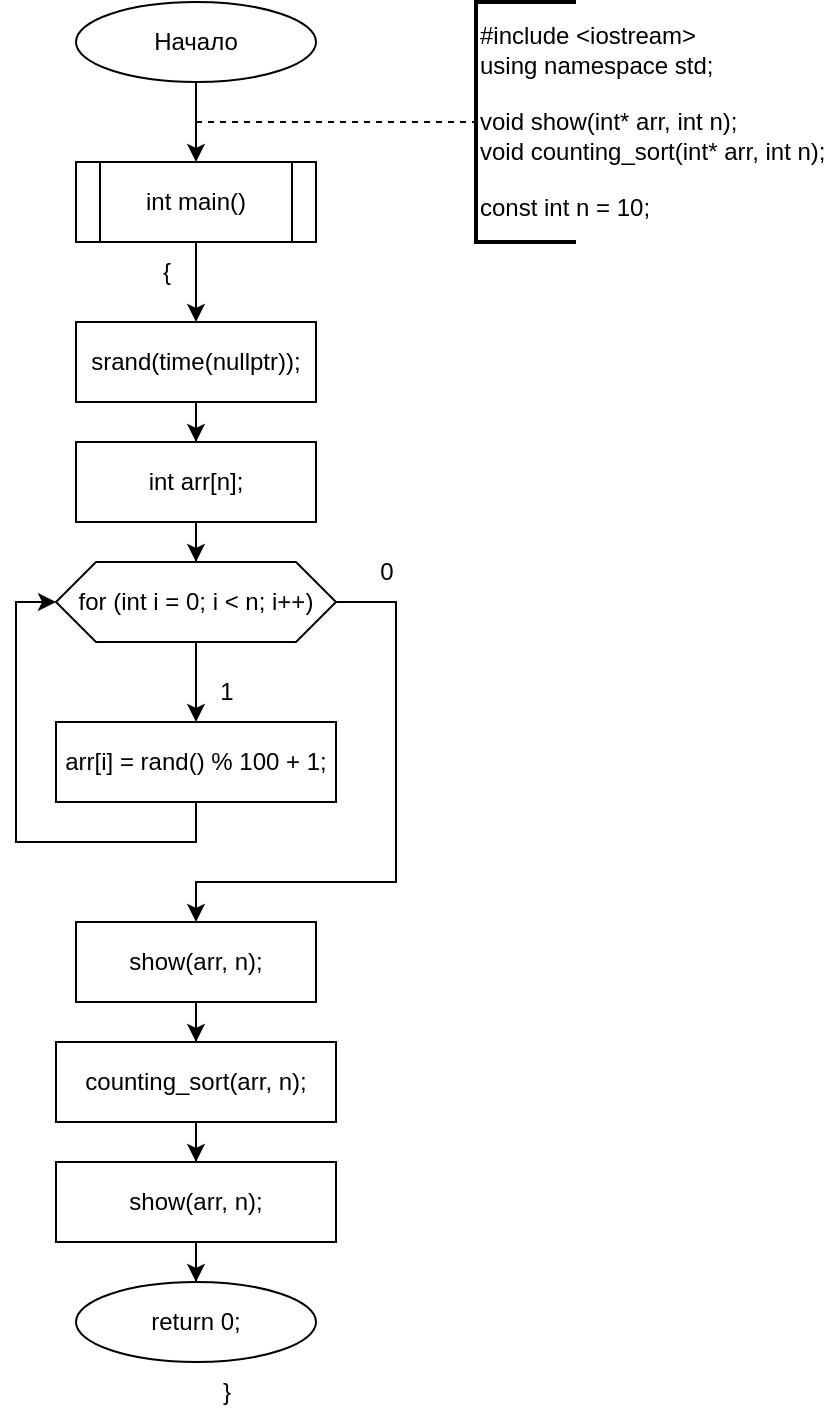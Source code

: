 <mxfile version="25.0.2" pages="3">
  <diagram name="main" id="lEb84-mcHSTRt_86RcWr">
    <mxGraphModel dx="1290" dy="717" grid="1" gridSize="10" guides="1" tooltips="1" connect="1" arrows="1" fold="1" page="1" pageScale="1" pageWidth="827" pageHeight="1169" math="0" shadow="0">
      <root>
        <mxCell id="0" />
        <mxCell id="1" parent="0" />
        <mxCell id="lJm7XvVwSgGHF58H5YIb-1" value="" style="edgeStyle=orthogonalEdgeStyle;rounded=0;orthogonalLoop=1;jettySize=auto;html=1;" edge="1" parent="1" source="lJm7XvVwSgGHF58H5YIb-2" target="lJm7XvVwSgGHF58H5YIb-4">
          <mxGeometry relative="1" as="geometry" />
        </mxCell>
        <mxCell id="lJm7XvVwSgGHF58H5YIb-2" value="Начало" style="ellipse;whiteSpace=wrap;html=1;" vertex="1" parent="1">
          <mxGeometry x="340" y="40" width="120" height="40" as="geometry" />
        </mxCell>
        <mxCell id="lJm7XvVwSgGHF58H5YIb-3" value="" style="edgeStyle=orthogonalEdgeStyle;rounded=0;orthogonalLoop=1;jettySize=auto;html=1;" edge="1" parent="1" source="lJm7XvVwSgGHF58H5YIb-4" target="lJm7XvVwSgGHF58H5YIb-8">
          <mxGeometry relative="1" as="geometry" />
        </mxCell>
        <mxCell id="lJm7XvVwSgGHF58H5YIb-4" value="int main()" style="shape=process;whiteSpace=wrap;html=1;backgroundOutline=1;" vertex="1" parent="1">
          <mxGeometry x="340" y="120" width="120" height="40" as="geometry" />
        </mxCell>
        <mxCell id="lJm7XvVwSgGHF58H5YIb-5" value="" style="endArrow=none;dashed=1;html=1;rounded=0;" edge="1" parent="1" target="lJm7XvVwSgGHF58H5YIb-6">
          <mxGeometry width="50" height="50" relative="1" as="geometry">
            <mxPoint x="400" y="100" as="sourcePoint" />
            <mxPoint x="560" y="100" as="targetPoint" />
          </mxGeometry>
        </mxCell>
        <mxCell id="lJm7XvVwSgGHF58H5YIb-6" value="&lt;div&gt;#include &amp;lt;iostream&amp;gt;&lt;/div&gt;&lt;div&gt;using namespace std;&lt;/div&gt;&lt;div&gt;&lt;br&gt;&lt;/div&gt;&lt;div&gt;void show(int* arr, int n);&lt;/div&gt;&lt;div&gt;void counting_sort(int* arr, int n);&lt;/div&gt;&lt;div&gt;&lt;br&gt;&lt;/div&gt;&lt;div&gt;const int n = 10;&lt;/div&gt;" style="strokeWidth=2;html=1;shape=mxgraph.flowchart.annotation_1;align=left;pointerEvents=1;" vertex="1" parent="1">
          <mxGeometry x="540" y="40" width="50" height="120" as="geometry" />
        </mxCell>
        <mxCell id="lJm7XvVwSgGHF58H5YIb-7" value="" style="edgeStyle=orthogonalEdgeStyle;rounded=0;orthogonalLoop=1;jettySize=auto;html=1;" edge="1" parent="1" source="lJm7XvVwSgGHF58H5YIb-8" target="lJm7XvVwSgGHF58H5YIb-11">
          <mxGeometry relative="1" as="geometry" />
        </mxCell>
        <mxCell id="lJm7XvVwSgGHF58H5YIb-8" value="srand(time(nullptr));" style="whiteSpace=wrap;html=1;" vertex="1" parent="1">
          <mxGeometry x="340" y="200" width="120" height="40" as="geometry" />
        </mxCell>
        <mxCell id="lJm7XvVwSgGHF58H5YIb-9" value="{" style="text;html=1;align=center;verticalAlign=middle;resizable=0;points=[];autosize=1;strokeColor=none;fillColor=none;" vertex="1" parent="1">
          <mxGeometry x="370" y="160" width="30" height="30" as="geometry" />
        </mxCell>
        <mxCell id="lJm7XvVwSgGHF58H5YIb-10" value="" style="edgeStyle=orthogonalEdgeStyle;rounded=0;orthogonalLoop=1;jettySize=auto;html=1;" edge="1" parent="1" source="lJm7XvVwSgGHF58H5YIb-11" target="lJm7XvVwSgGHF58H5YIb-14">
          <mxGeometry relative="1" as="geometry" />
        </mxCell>
        <mxCell id="lJm7XvVwSgGHF58H5YIb-11" value="int arr[n];" style="whiteSpace=wrap;html=1;" vertex="1" parent="1">
          <mxGeometry x="340" y="260" width="120" height="40" as="geometry" />
        </mxCell>
        <mxCell id="lJm7XvVwSgGHF58H5YIb-12" value="" style="edgeStyle=orthogonalEdgeStyle;rounded=0;orthogonalLoop=1;jettySize=auto;html=1;" edge="1" parent="1" source="lJm7XvVwSgGHF58H5YIb-14" target="lJm7XvVwSgGHF58H5YIb-16">
          <mxGeometry relative="1" as="geometry" />
        </mxCell>
        <mxCell id="lJm7XvVwSgGHF58H5YIb-13" style="edgeStyle=orthogonalEdgeStyle;rounded=0;orthogonalLoop=1;jettySize=auto;html=1;entryX=0.5;entryY=0;entryDx=0;entryDy=0;" edge="1" parent="1" source="lJm7XvVwSgGHF58H5YIb-14" target="lJm7XvVwSgGHF58H5YIb-20">
          <mxGeometry relative="1" as="geometry">
            <mxPoint x="400" y="500" as="targetPoint" />
            <Array as="points">
              <mxPoint x="500" y="340" />
              <mxPoint x="500" y="480" />
              <mxPoint x="400" y="480" />
            </Array>
          </mxGeometry>
        </mxCell>
        <mxCell id="lJm7XvVwSgGHF58H5YIb-14" value="for (int i = 0; i &amp;lt; n; i++)" style="shape=hexagon;perimeter=hexagonPerimeter2;whiteSpace=wrap;html=1;fixedSize=1;" vertex="1" parent="1">
          <mxGeometry x="330" y="320" width="140" height="40" as="geometry" />
        </mxCell>
        <mxCell id="lJm7XvVwSgGHF58H5YIb-15" style="edgeStyle=orthogonalEdgeStyle;rounded=0;orthogonalLoop=1;jettySize=auto;html=1;entryX=0;entryY=0.5;entryDx=0;entryDy=0;" edge="1" parent="1" source="lJm7XvVwSgGHF58H5YIb-16" target="lJm7XvVwSgGHF58H5YIb-14">
          <mxGeometry relative="1" as="geometry">
            <Array as="points">
              <mxPoint x="400" y="460" />
              <mxPoint x="310" y="460" />
              <mxPoint x="310" y="340" />
            </Array>
          </mxGeometry>
        </mxCell>
        <mxCell id="lJm7XvVwSgGHF58H5YIb-16" value="arr[i] = rand() % 100 + 1;" style="whiteSpace=wrap;html=1;" vertex="1" parent="1">
          <mxGeometry x="330" y="400" width="140" height="40" as="geometry" />
        </mxCell>
        <mxCell id="lJm7XvVwSgGHF58H5YIb-17" value="1" style="text;html=1;align=center;verticalAlign=middle;resizable=0;points=[];autosize=1;strokeColor=none;fillColor=none;" vertex="1" parent="1">
          <mxGeometry x="400" y="370" width="30" height="30" as="geometry" />
        </mxCell>
        <mxCell id="lJm7XvVwSgGHF58H5YIb-18" value="0" style="text;html=1;align=center;verticalAlign=middle;resizable=0;points=[];autosize=1;strokeColor=none;fillColor=none;" vertex="1" parent="1">
          <mxGeometry x="480" y="310" width="30" height="30" as="geometry" />
        </mxCell>
        <mxCell id="lJm7XvVwSgGHF58H5YIb-19" value="" style="edgeStyle=orthogonalEdgeStyle;rounded=0;orthogonalLoop=1;jettySize=auto;html=1;" edge="1" parent="1" source="lJm7XvVwSgGHF58H5YIb-20" target="lJm7XvVwSgGHF58H5YIb-22">
          <mxGeometry relative="1" as="geometry" />
        </mxCell>
        <mxCell id="lJm7XvVwSgGHF58H5YIb-20" value="show(arr, n);" style="rounded=0;whiteSpace=wrap;html=1;" vertex="1" parent="1">
          <mxGeometry x="340" y="500" width="120" height="40" as="geometry" />
        </mxCell>
        <mxCell id="lJm7XvVwSgGHF58H5YIb-21" value="" style="edgeStyle=orthogonalEdgeStyle;rounded=0;orthogonalLoop=1;jettySize=auto;html=1;" edge="1" parent="1" source="lJm7XvVwSgGHF58H5YIb-22" target="lJm7XvVwSgGHF58H5YIb-24">
          <mxGeometry relative="1" as="geometry" />
        </mxCell>
        <mxCell id="lJm7XvVwSgGHF58H5YIb-22" value="counting_sort(arr, n);" style="rounded=0;whiteSpace=wrap;html=1;" vertex="1" parent="1">
          <mxGeometry x="330" y="560" width="140" height="40" as="geometry" />
        </mxCell>
        <mxCell id="lJm7XvVwSgGHF58H5YIb-23" style="edgeStyle=orthogonalEdgeStyle;rounded=0;orthogonalLoop=1;jettySize=auto;html=1;entryX=0.5;entryY=0;entryDx=0;entryDy=0;" edge="1" parent="1" source="lJm7XvVwSgGHF58H5YIb-24" target="lJm7XvVwSgGHF58H5YIb-25">
          <mxGeometry relative="1" as="geometry">
            <mxPoint x="400" y="680" as="targetPoint" />
          </mxGeometry>
        </mxCell>
        <mxCell id="lJm7XvVwSgGHF58H5YIb-24" value="show(arr, n);" style="rounded=0;whiteSpace=wrap;html=1;" vertex="1" parent="1">
          <mxGeometry x="330" y="620" width="140" height="40" as="geometry" />
        </mxCell>
        <mxCell id="lJm7XvVwSgGHF58H5YIb-25" value="return 0;" style="ellipse;whiteSpace=wrap;html=1;" vertex="1" parent="1">
          <mxGeometry x="340" y="680" width="120" height="40" as="geometry" />
        </mxCell>
        <mxCell id="lJm7XvVwSgGHF58H5YIb-26" value="}" style="text;html=1;align=center;verticalAlign=middle;resizable=0;points=[];autosize=1;strokeColor=none;fillColor=none;" vertex="1" parent="1">
          <mxGeometry x="400" y="720" width="30" height="30" as="geometry" />
        </mxCell>
      </root>
    </mxGraphModel>
  </diagram>
  <diagram id="mFXw-NlHhFjGro3oR_1M" name="show">
    <mxGraphModel dx="1290" dy="717" grid="1" gridSize="10" guides="1" tooltips="1" connect="1" arrows="1" fold="1" page="1" pageScale="1" pageWidth="827" pageHeight="1169" math="0" shadow="0">
      <root>
        <mxCell id="0" />
        <mxCell id="1" parent="0" />
        <mxCell id="TVRmkHXXVFWGiupr5w0_-1" value="" style="edgeStyle=orthogonalEdgeStyle;rounded=0;orthogonalLoop=1;jettySize=auto;html=1;" edge="1" parent="1" source="TVRmkHXXVFWGiupr5w0_-2" target="TVRmkHXXVFWGiupr5w0_-4">
          <mxGeometry relative="1" as="geometry" />
        </mxCell>
        <mxCell id="TVRmkHXXVFWGiupr5w0_-2" value="void show(int* arr, int n)" style="shape=process;whiteSpace=wrap;html=1;backgroundOutline=1;size=0.048;" vertex="1" parent="1">
          <mxGeometry x="320" y="40" width="160" height="40" as="geometry" />
        </mxCell>
        <mxCell id="TVRmkHXXVFWGiupr5w0_-3" value="" style="edgeStyle=orthogonalEdgeStyle;rounded=0;orthogonalLoop=1;jettySize=auto;html=1;" edge="1" parent="1" source="TVRmkHXXVFWGiupr5w0_-4" target="TVRmkHXXVFWGiupr5w0_-8">
          <mxGeometry relative="1" as="geometry" />
        </mxCell>
        <mxCell id="TVRmkHXXVFWGiupr5w0_-4" value="cout &amp;lt;&amp;lt; &#39;{&#39;;" style="shape=parallelogram;perimeter=parallelogramPerimeter;whiteSpace=wrap;html=1;fixedSize=1;" vertex="1" parent="1">
          <mxGeometry x="340" y="120" width="120" height="40" as="geometry" />
        </mxCell>
        <mxCell id="TVRmkHXXVFWGiupr5w0_-5" value="{" style="text;html=1;align=center;verticalAlign=middle;resizable=0;points=[];autosize=1;strokeColor=none;fillColor=none;" vertex="1" parent="1">
          <mxGeometry x="370" y="80" width="30" height="30" as="geometry" />
        </mxCell>
        <mxCell id="TVRmkHXXVFWGiupr5w0_-6" value="" style="edgeStyle=orthogonalEdgeStyle;rounded=0;orthogonalLoop=1;jettySize=auto;html=1;" edge="1" parent="1" source="TVRmkHXXVFWGiupr5w0_-8" target="TVRmkHXXVFWGiupr5w0_-10">
          <mxGeometry relative="1" as="geometry" />
        </mxCell>
        <mxCell id="TVRmkHXXVFWGiupr5w0_-7" value="" style="edgeStyle=orthogonalEdgeStyle;rounded=0;orthogonalLoop=1;jettySize=auto;html=1;" edge="1" parent="1" source="TVRmkHXXVFWGiupr5w0_-8" target="TVRmkHXXVFWGiupr5w0_-13">
          <mxGeometry relative="1" as="geometry" />
        </mxCell>
        <mxCell id="TVRmkHXXVFWGiupr5w0_-8" value="for (int i = 0; i &amp;lt; n; i++)" style="shape=hexagon;perimeter=hexagonPerimeter2;whiteSpace=wrap;html=1;fixedSize=1;" vertex="1" parent="1">
          <mxGeometry x="325" y="180" width="150" height="40" as="geometry" />
        </mxCell>
        <mxCell id="TVRmkHXXVFWGiupr5w0_-9" style="edgeStyle=orthogonalEdgeStyle;rounded=0;orthogonalLoop=1;jettySize=auto;html=1;entryX=0;entryY=0.5;entryDx=0;entryDy=0;" edge="1" parent="1" source="TVRmkHXXVFWGiupr5w0_-10" target="TVRmkHXXVFWGiupr5w0_-8">
          <mxGeometry relative="1" as="geometry">
            <Array as="points">
              <mxPoint x="400" y="320" />
              <mxPoint x="255" y="320" />
              <mxPoint x="255" y="200" />
            </Array>
          </mxGeometry>
        </mxCell>
        <mxCell id="TVRmkHXXVFWGiupr5w0_-10" value="cout &amp;lt;&amp;lt; arr[i] &amp;lt;&amp;lt; ((i == n - 1) ? &quot;}\n&quot; : &quot;, &quot;);" style="shape=parallelogram;perimeter=parallelogramPerimeter;whiteSpace=wrap;html=1;fixedSize=1;" vertex="1" parent="1">
          <mxGeometry x="275" y="260" width="250" height="40" as="geometry" />
        </mxCell>
        <mxCell id="TVRmkHXXVFWGiupr5w0_-11" value="1" style="text;html=1;align=center;verticalAlign=middle;resizable=0;points=[];autosize=1;strokeColor=none;fillColor=none;" vertex="1" parent="1">
          <mxGeometry x="399" y="230" width="30" height="30" as="geometry" />
        </mxCell>
        <mxCell id="TVRmkHXXVFWGiupr5w0_-12" style="edgeStyle=orthogonalEdgeStyle;rounded=0;orthogonalLoop=1;jettySize=auto;html=1;entryX=0.5;entryY=0;entryDx=0;entryDy=0;" edge="1" parent="1" source="TVRmkHXXVFWGiupr5w0_-13" target="TVRmkHXXVFWGiupr5w0_-15">
          <mxGeometry relative="1" as="geometry" />
        </mxCell>
        <mxCell id="TVRmkHXXVFWGiupr5w0_-13" value="cout &amp;lt;&amp;lt; endl;" style="shape=parallelogram;perimeter=parallelogramPerimeter;whiteSpace=wrap;html=1;fixedSize=1;" vertex="1" parent="1">
          <mxGeometry x="580" y="260" width="120" height="40" as="geometry" />
        </mxCell>
        <mxCell id="TVRmkHXXVFWGiupr5w0_-14" value="0" style="text;html=1;align=center;verticalAlign=middle;resizable=0;points=[];autosize=1;strokeColor=none;fillColor=none;" vertex="1" parent="1">
          <mxGeometry x="610" y="168" width="30" height="30" as="geometry" />
        </mxCell>
        <mxCell id="TVRmkHXXVFWGiupr5w0_-15" value="return;" style="ellipse;whiteSpace=wrap;html=1;" vertex="1" parent="1">
          <mxGeometry x="580" y="320" width="120" height="40" as="geometry" />
        </mxCell>
        <mxCell id="TVRmkHXXVFWGiupr5w0_-16" value="}" style="text;html=1;align=center;verticalAlign=middle;resizable=0;points=[];autosize=1;strokeColor=none;fillColor=none;" vertex="1" parent="1">
          <mxGeometry x="640" y="360" width="30" height="30" as="geometry" />
        </mxCell>
      </root>
    </mxGraphModel>
  </diagram>
  <diagram id="yvX3wJPq7hDV_Nu2DrZH" name="counting_sort">
    <mxGraphModel dx="2867" dy="1593" grid="1" gridSize="10" guides="1" tooltips="1" connect="1" arrows="1" fold="1" page="1" pageScale="1" pageWidth="827" pageHeight="1169" math="0" shadow="0">
      <root>
        <mxCell id="0" />
        <mxCell id="1" parent="0" />
        <mxCell id="KSDAU9raSAo6NE4iUvXq-2" value="void counting_sort(int* arr, int n)" style="shape=process;whiteSpace=wrap;html=1;backgroundOutline=1;" vertex="1" parent="1">
          <mxGeometry x="290" y="40" width="220" height="40" as="geometry" />
        </mxCell>
        <mxCell id="KSDAU9raSAo6NE4iUvXq-3" value="" style="edgeStyle=orthogonalEdgeStyle;rounded=0;orthogonalLoop=1;jettySize=auto;html=1;" edge="1" parent="1" target="KSDAU9raSAo6NE4iUvXq-6">
          <mxGeometry relative="1" as="geometry">
            <mxPoint x="400" y="80" as="sourcePoint" />
          </mxGeometry>
        </mxCell>
        <mxCell id="KSDAU9raSAo6NE4iUvXq-4" style="edgeStyle=orthogonalEdgeStyle;rounded=0;orthogonalLoop=1;jettySize=auto;html=1;entryX=0.5;entryY=0;entryDx=0;entryDy=0;" edge="1" parent="1" source="KSDAU9raSAo6NE4iUvXq-6" target="KSDAU9raSAo6NE4iUvXq-9">
          <mxGeometry relative="1" as="geometry">
            <mxPoint x="280" y="160" as="targetPoint" />
            <Array as="points">
              <mxPoint x="280" y="140" />
            </Array>
          </mxGeometry>
        </mxCell>
        <mxCell id="KSDAU9raSAo6NE4iUvXq-5" style="edgeStyle=orthogonalEdgeStyle;rounded=0;orthogonalLoop=1;jettySize=auto;html=1;" edge="1" parent="1" source="KSDAU9raSAo6NE4iUvXq-6">
          <mxGeometry relative="1" as="geometry">
            <mxPoint x="400" y="220" as="targetPoint" />
            <Array as="points">
              <mxPoint x="500" y="140" />
              <mxPoint x="500" y="220" />
            </Array>
          </mxGeometry>
        </mxCell>
        <mxCell id="KSDAU9raSAo6NE4iUvXq-6" value="if (n &amp;lt; 2)" style="rhombus;whiteSpace=wrap;html=1;" vertex="1" parent="1">
          <mxGeometry x="335" y="120" width="130" height="40" as="geometry" />
        </mxCell>
        <mxCell id="KSDAU9raSAo6NE4iUvXq-7" value="{" style="text;html=1;align=center;verticalAlign=middle;resizable=0;points=[];autosize=1;strokeColor=none;fillColor=none;" vertex="1" parent="1">
          <mxGeometry x="375" y="80" width="30" height="30" as="geometry" />
        </mxCell>
        <mxCell id="KSDAU9raSAo6NE4iUvXq-8" style="edgeStyle=orthogonalEdgeStyle;rounded=0;orthogonalLoop=1;jettySize=auto;html=1;" edge="1" parent="1" source="KSDAU9raSAo6NE4iUvXq-9">
          <mxGeometry relative="1" as="geometry">
            <mxPoint x="400" y="220" as="targetPoint" />
            <Array as="points">
              <mxPoint x="280" y="220" />
            </Array>
          </mxGeometry>
        </mxCell>
        <mxCell id="KSDAU9raSAo6NE4iUvXq-9" value="return;" style="ellipse;whiteSpace=wrap;html=1;" vertex="1" parent="1">
          <mxGeometry x="220" y="160" width="120" height="40" as="geometry" />
        </mxCell>
        <mxCell id="KSDAU9raSAo6NE4iUvXq-10" value="1" style="text;html=1;align=center;verticalAlign=middle;resizable=0;points=[];autosize=1;strokeColor=none;fillColor=none;" vertex="1" parent="1">
          <mxGeometry x="280" y="110" width="30" height="30" as="geometry" />
        </mxCell>
        <mxCell id="KSDAU9raSAo6NE4iUvXq-11" value="0" style="text;html=1;align=center;verticalAlign=middle;resizable=0;points=[];autosize=1;strokeColor=none;fillColor=none;" vertex="1" parent="1">
          <mxGeometry x="475" y="110" width="30" height="30" as="geometry" />
        </mxCell>
        <mxCell id="KSDAU9raSAo6NE4iUvXq-12" value="" style="endArrow=classic;html=1;rounded=0;" edge="1" parent="1" target="KSDAU9raSAo6NE4iUvXq-13">
          <mxGeometry width="50" height="50" relative="1" as="geometry">
            <mxPoint x="400" y="220" as="sourcePoint" />
            <mxPoint x="400" y="240" as="targetPoint" />
          </mxGeometry>
        </mxCell>
        <mxCell id="KSDAU9raSAo6NE4iUvXq-15" value="" style="edgeStyle=orthogonalEdgeStyle;rounded=0;orthogonalLoop=1;jettySize=auto;html=1;" edge="1" parent="1" source="KSDAU9raSAo6NE4iUvXq-13" target="KSDAU9raSAo6NE4iUvXq-14">
          <mxGeometry relative="1" as="geometry" />
        </mxCell>
        <mxCell id="KSDAU9raSAo6NE4iUvXq-13" value="int min = arr[0], max = arr[0];" style="rounded=0;whiteSpace=wrap;html=1;" vertex="1" parent="1">
          <mxGeometry x="320" y="240" width="160" height="40" as="geometry" />
        </mxCell>
        <mxCell id="KSDAU9raSAo6NE4iUvXq-17" value="" style="edgeStyle=orthogonalEdgeStyle;rounded=0;orthogonalLoop=1;jettySize=auto;html=1;" edge="1" parent="1" source="KSDAU9raSAo6NE4iUvXq-14" target="KSDAU9raSAo6NE4iUvXq-16">
          <mxGeometry relative="1" as="geometry" />
        </mxCell>
        <mxCell id="KSDAU9raSAo6NE4iUvXq-36" style="edgeStyle=orthogonalEdgeStyle;rounded=0;orthogonalLoop=1;jettySize=auto;html=1;entryX=0.5;entryY=0;entryDx=0;entryDy=0;" edge="1" parent="1" source="KSDAU9raSAo6NE4iUvXq-14" target="KSDAU9raSAo6NE4iUvXq-38">
          <mxGeometry relative="1" as="geometry">
            <mxPoint x="400" y="640" as="targetPoint" />
            <Array as="points">
              <mxPoint x="620" y="320" />
              <mxPoint x="620" y="620" />
              <mxPoint x="400" y="620" />
            </Array>
          </mxGeometry>
        </mxCell>
        <mxCell id="KSDAU9raSAo6NE4iUvXq-14" value="for (int i = 0; i &amp;lt; n; i++)" style="shape=hexagon;perimeter=hexagonPerimeter2;whiteSpace=wrap;html=1;fixedSize=1;rounded=0;" vertex="1" parent="1">
          <mxGeometry x="325" y="300" width="150" height="40" as="geometry" />
        </mxCell>
        <mxCell id="KSDAU9raSAo6NE4iUvXq-20" value="" style="edgeStyle=orthogonalEdgeStyle;rounded=0;orthogonalLoop=1;jettySize=auto;html=1;" edge="1" parent="1" source="KSDAU9raSAo6NE4iUvXq-16" target="KSDAU9raSAo6NE4iUvXq-19">
          <mxGeometry relative="1" as="geometry" />
        </mxCell>
        <mxCell id="KSDAU9raSAo6NE4iUvXq-22" value="" style="edgeStyle=orthogonalEdgeStyle;rounded=0;orthogonalLoop=1;jettySize=auto;html=1;" edge="1" parent="1" source="KSDAU9raSAo6NE4iUvXq-16" target="KSDAU9raSAo6NE4iUvXq-21">
          <mxGeometry relative="1" as="geometry" />
        </mxCell>
        <mxCell id="KSDAU9raSAo6NE4iUvXq-16" value="if (arr[i] &amp;lt; min)" style="rhombus;whiteSpace=wrap;html=1;rounded=0;" vertex="1" parent="1">
          <mxGeometry x="345" y="380" width="110" height="40" as="geometry" />
        </mxCell>
        <mxCell id="KSDAU9raSAo6NE4iUvXq-18" value="1" style="text;html=1;align=center;verticalAlign=middle;resizable=0;points=[];autosize=1;strokeColor=none;fillColor=none;" vertex="1" parent="1">
          <mxGeometry x="399" y="350" width="30" height="30" as="geometry" />
        </mxCell>
        <mxCell id="KSDAU9raSAo6NE4iUvXq-34" style="edgeStyle=orthogonalEdgeStyle;rounded=0;orthogonalLoop=1;jettySize=auto;html=1;" edge="1" parent="1" source="KSDAU9raSAo6NE4iUvXq-19">
          <mxGeometry relative="1" as="geometry">
            <mxPoint x="400" y="580" as="targetPoint" />
            <Array as="points">
              <mxPoint x="260" y="580" />
              <mxPoint x="400" y="580" />
            </Array>
          </mxGeometry>
        </mxCell>
        <mxCell id="KSDAU9raSAo6NE4iUvXq-19" value="min = arr[i];" style="whiteSpace=wrap;html=1;rounded=0;" vertex="1" parent="1">
          <mxGeometry x="200" y="440" width="120" height="40" as="geometry" />
        </mxCell>
        <mxCell id="KSDAU9raSAo6NE4iUvXq-26" value="" style="edgeStyle=orthogonalEdgeStyle;rounded=0;orthogonalLoop=1;jettySize=auto;html=1;exitX=0;exitY=0.5;exitDx=0;exitDy=0;" edge="1" parent="1" source="KSDAU9raSAo6NE4iUvXq-21" target="KSDAU9raSAo6NE4iUvXq-25">
          <mxGeometry relative="1" as="geometry" />
        </mxCell>
        <mxCell id="KSDAU9raSAo6NE4iUvXq-27" style="edgeStyle=orthogonalEdgeStyle;rounded=0;orthogonalLoop=1;jettySize=auto;html=1;exitX=1;exitY=0.5;exitDx=0;exitDy=0;" edge="1" parent="1" source="KSDAU9raSAo6NE4iUvXq-21">
          <mxGeometry relative="1" as="geometry">
            <mxPoint x="520" y="560" as="targetPoint" />
            <Array as="points">
              <mxPoint x="600" y="460" />
              <mxPoint x="600" y="560" />
              <mxPoint x="520" y="560" />
            </Array>
          </mxGeometry>
        </mxCell>
        <mxCell id="KSDAU9raSAo6NE4iUvXq-21" value="if (arr[i] &amp;gt; max)" style="rhombus;whiteSpace=wrap;html=1;rounded=0;" vertex="1" parent="1">
          <mxGeometry x="465" y="440" width="110" height="40" as="geometry" />
        </mxCell>
        <mxCell id="KSDAU9raSAo6NE4iUvXq-32" style="edgeStyle=orthogonalEdgeStyle;rounded=0;orthogonalLoop=1;jettySize=auto;html=1;" edge="1" parent="1" source="KSDAU9raSAo6NE4iUvXq-25">
          <mxGeometry relative="1" as="geometry">
            <mxPoint x="520" y="560" as="targetPoint" />
            <Array as="points">
              <mxPoint x="420" y="560" />
              <mxPoint x="520" y="560" />
            </Array>
          </mxGeometry>
        </mxCell>
        <mxCell id="KSDAU9raSAo6NE4iUvXq-25" value="max = arr[i];" style="whiteSpace=wrap;html=1;rounded=0;" vertex="1" parent="1">
          <mxGeometry x="360" y="500" width="120" height="40" as="geometry" />
        </mxCell>
        <mxCell id="KSDAU9raSAo6NE4iUvXq-28" value="0" style="text;html=1;align=center;verticalAlign=middle;resizable=0;points=[];autosize=1;strokeColor=none;fillColor=none;" vertex="1" parent="1">
          <mxGeometry x="575" y="430" width="30" height="30" as="geometry" />
        </mxCell>
        <mxCell id="KSDAU9raSAo6NE4iUvXq-29" value="1" style="text;html=1;align=center;verticalAlign=middle;resizable=0;points=[];autosize=1;strokeColor=none;fillColor=none;" vertex="1" parent="1">
          <mxGeometry x="420" y="430" width="30" height="30" as="geometry" />
        </mxCell>
        <mxCell id="KSDAU9raSAo6NE4iUvXq-30" value="0" style="text;html=1;align=center;verticalAlign=middle;resizable=0;points=[];autosize=1;strokeColor=none;fillColor=none;" vertex="1" parent="1">
          <mxGeometry x="495" y="370" width="30" height="30" as="geometry" />
        </mxCell>
        <mxCell id="KSDAU9raSAo6NE4iUvXq-31" value="1" style="text;html=1;align=center;verticalAlign=middle;resizable=0;points=[];autosize=1;strokeColor=none;fillColor=none;" vertex="1" parent="1">
          <mxGeometry x="260" y="370" width="30" height="30" as="geometry" />
        </mxCell>
        <mxCell id="KSDAU9raSAo6NE4iUvXq-33" value="" style="endArrow=classic;html=1;rounded=0;" edge="1" parent="1">
          <mxGeometry width="50" height="50" relative="1" as="geometry">
            <mxPoint x="520" y="560" as="sourcePoint" />
            <mxPoint x="400" y="580" as="targetPoint" />
            <Array as="points">
              <mxPoint x="520" y="580" />
              <mxPoint x="460" y="580" />
            </Array>
          </mxGeometry>
        </mxCell>
        <mxCell id="KSDAU9raSAo6NE4iUvXq-35" value="" style="endArrow=classic;html=1;rounded=0;entryX=0;entryY=0.5;entryDx=0;entryDy=0;" edge="1" parent="1" target="KSDAU9raSAo6NE4iUvXq-14">
          <mxGeometry width="50" height="50" relative="1" as="geometry">
            <mxPoint x="400" y="580" as="sourcePoint" />
            <mxPoint x="340" y="460" as="targetPoint" />
            <Array as="points">
              <mxPoint x="400" y="600" />
              <mxPoint x="180" y="600" />
              <mxPoint x="180" y="460" />
              <mxPoint x="180" y="320" />
            </Array>
          </mxGeometry>
        </mxCell>
        <mxCell id="KSDAU9raSAo6NE4iUvXq-37" value="0" style="text;html=1;align=center;verticalAlign=middle;resizable=0;points=[];autosize=1;strokeColor=none;fillColor=none;" vertex="1" parent="1">
          <mxGeometry x="590" y="290" width="30" height="30" as="geometry" />
        </mxCell>
        <mxCell id="KSDAU9raSAo6NE4iUvXq-40" value="" style="edgeStyle=orthogonalEdgeStyle;rounded=0;orthogonalLoop=1;jettySize=auto;html=1;" edge="1" parent="1" source="KSDAU9raSAo6NE4iUvXq-38" target="KSDAU9raSAo6NE4iUvXq-39">
          <mxGeometry relative="1" as="geometry" />
        </mxCell>
        <mxCell id="KSDAU9raSAo6NE4iUvXq-38" value="int len = max - min + 1;" style="rounded=0;whiteSpace=wrap;html=1;" vertex="1" parent="1">
          <mxGeometry x="330" y="640" width="140" height="40" as="geometry" />
        </mxCell>
        <mxCell id="KSDAU9raSAo6NE4iUvXq-42" value="" style="edgeStyle=orthogonalEdgeStyle;rounded=0;orthogonalLoop=1;jettySize=auto;html=1;" edge="1" parent="1" source="KSDAU9raSAo6NE4iUvXq-39" target="KSDAU9raSAo6NE4iUvXq-41">
          <mxGeometry relative="1" as="geometry" />
        </mxCell>
        <mxCell id="KSDAU9raSAo6NE4iUvXq-39" value="int* diapazon = new int[len] {};" style="rounded=0;whiteSpace=wrap;html=1;" vertex="1" parent="1">
          <mxGeometry x="310" y="700" width="180" height="40" as="geometry" />
        </mxCell>
        <mxCell id="KSDAU9raSAo6NE4iUvXq-44" value="" style="edgeStyle=orthogonalEdgeStyle;rounded=0;orthogonalLoop=1;jettySize=auto;html=1;" edge="1" parent="1" source="KSDAU9raSAo6NE4iUvXq-41" target="KSDAU9raSAo6NE4iUvXq-43">
          <mxGeometry relative="1" as="geometry" />
        </mxCell>
        <mxCell id="KSDAU9raSAo6NE4iUvXq-47" style="edgeStyle=orthogonalEdgeStyle;rounded=0;orthogonalLoop=1;jettySize=auto;html=1;entryX=0.5;entryY=0;entryDx=0;entryDy=0;" edge="1" parent="1" source="KSDAU9raSAo6NE4iUvXq-41" target="KSDAU9raSAo6NE4iUvXq-49">
          <mxGeometry relative="1" as="geometry">
            <mxPoint x="400" y="940" as="targetPoint" />
            <Array as="points">
              <mxPoint x="500" y="780" />
              <mxPoint x="500" y="920" />
              <mxPoint x="400" y="920" />
            </Array>
          </mxGeometry>
        </mxCell>
        <mxCell id="KSDAU9raSAo6NE4iUvXq-41" value="for (int i = 0; i &amp;lt; n; i++)" style="shape=hexagon;perimeter=hexagonPerimeter2;whiteSpace=wrap;html=1;fixedSize=1;rounded=0;" vertex="1" parent="1">
          <mxGeometry x="325" y="760" width="150" height="40" as="geometry" />
        </mxCell>
        <mxCell id="KSDAU9raSAo6NE4iUvXq-46" style="edgeStyle=orthogonalEdgeStyle;rounded=0;orthogonalLoop=1;jettySize=auto;html=1;entryX=0;entryY=0.5;entryDx=0;entryDy=0;" edge="1" parent="1" source="KSDAU9raSAo6NE4iUvXq-43" target="KSDAU9raSAo6NE4iUvXq-41">
          <mxGeometry relative="1" as="geometry">
            <Array as="points">
              <mxPoint x="400" y="900" />
              <mxPoint x="305" y="900" />
              <mxPoint x="305" y="780" />
            </Array>
          </mxGeometry>
        </mxCell>
        <mxCell id="KSDAU9raSAo6NE4iUvXq-43" value="diapazon[arr[i] - min]++;" style="whiteSpace=wrap;html=1;rounded=0;" vertex="1" parent="1">
          <mxGeometry x="330" y="840" width="140" height="40" as="geometry" />
        </mxCell>
        <mxCell id="KSDAU9raSAo6NE4iUvXq-45" value="1" style="text;html=1;align=center;verticalAlign=middle;resizable=0;points=[];autosize=1;strokeColor=none;fillColor=none;" vertex="1" parent="1">
          <mxGeometry x="399" y="810" width="30" height="30" as="geometry" />
        </mxCell>
        <mxCell id="KSDAU9raSAo6NE4iUvXq-48" value="0" style="text;html=1;align=center;verticalAlign=middle;resizable=0;points=[];autosize=1;strokeColor=none;fillColor=none;" vertex="1" parent="1">
          <mxGeometry x="475" y="750" width="30" height="30" as="geometry" />
        </mxCell>
        <mxCell id="QnmQsvF2lICeCXz8F1BW-2" value="" style="edgeStyle=orthogonalEdgeStyle;rounded=0;orthogonalLoop=1;jettySize=auto;html=1;" edge="1" parent="1" source="KSDAU9raSAo6NE4iUvXq-49" target="QnmQsvF2lICeCXz8F1BW-1">
          <mxGeometry relative="1" as="geometry" />
        </mxCell>
        <mxCell id="KSDAU9raSAo6NE4iUvXq-49" value="int ind = 0;" style="rounded=0;whiteSpace=wrap;html=1;" vertex="1" parent="1">
          <mxGeometry x="340" y="940" width="120" height="40" as="geometry" />
        </mxCell>
        <mxCell id="QnmQsvF2lICeCXz8F1BW-4" value="" style="edgeStyle=orthogonalEdgeStyle;rounded=0;orthogonalLoop=1;jettySize=auto;html=1;" edge="1" parent="1" source="QnmQsvF2lICeCXz8F1BW-1" target="QnmQsvF2lICeCXz8F1BW-3">
          <mxGeometry relative="1" as="geometry" />
        </mxCell>
        <mxCell id="QnmQsvF2lICeCXz8F1BW-13" value="" style="edgeStyle=orthogonalEdgeStyle;rounded=0;orthogonalLoop=1;jettySize=auto;html=1;" edge="1" parent="1" source="QnmQsvF2lICeCXz8F1BW-1" target="QnmQsvF2lICeCXz8F1BW-12">
          <mxGeometry relative="1" as="geometry" />
        </mxCell>
        <mxCell id="QnmQsvF2lICeCXz8F1BW-1" value="for (int i = 0; i &amp;lt; len; i++)" style="shape=hexagon;perimeter=hexagonPerimeter2;whiteSpace=wrap;html=1;fixedSize=1;rounded=0;" vertex="1" parent="1">
          <mxGeometry x="330" y="1000" width="140" height="40" as="geometry" />
        </mxCell>
        <mxCell id="QnmQsvF2lICeCXz8F1BW-7" value="" style="edgeStyle=orthogonalEdgeStyle;rounded=0;orthogonalLoop=1;jettySize=auto;html=1;" edge="1" parent="1" source="QnmQsvF2lICeCXz8F1BW-3" target="QnmQsvF2lICeCXz8F1BW-6">
          <mxGeometry relative="1" as="geometry" />
        </mxCell>
        <mxCell id="QnmQsvF2lICeCXz8F1BW-10" style="edgeStyle=orthogonalEdgeStyle;rounded=0;orthogonalLoop=1;jettySize=auto;html=1;entryX=0;entryY=0.5;entryDx=0;entryDy=0;" edge="1" parent="1" source="QnmQsvF2lICeCXz8F1BW-3" target="QnmQsvF2lICeCXz8F1BW-1">
          <mxGeometry relative="1" as="geometry">
            <Array as="points">
              <mxPoint x="530" y="1100" />
              <mxPoint x="530" y="1240" />
              <mxPoint x="250" y="1240" />
              <mxPoint x="250" y="1020" />
            </Array>
          </mxGeometry>
        </mxCell>
        <mxCell id="QnmQsvF2lICeCXz8F1BW-3" value="for (int j = 0; j &amp;lt; diapazon[i]; j++)" style="shape=hexagon;perimeter=hexagonPerimeter2;whiteSpace=wrap;html=1;fixedSize=1;rounded=0;" vertex="1" parent="1">
          <mxGeometry x="290" y="1080" width="220" height="40" as="geometry" />
        </mxCell>
        <mxCell id="QnmQsvF2lICeCXz8F1BW-5" value="1" style="text;html=1;align=center;verticalAlign=middle;resizable=0;points=[];autosize=1;strokeColor=none;fillColor=none;" vertex="1" parent="1">
          <mxGeometry x="399" y="1050" width="30" height="30" as="geometry" />
        </mxCell>
        <mxCell id="QnmQsvF2lICeCXz8F1BW-9" style="edgeStyle=orthogonalEdgeStyle;rounded=0;orthogonalLoop=1;jettySize=auto;html=1;entryX=0;entryY=0.5;entryDx=0;entryDy=0;" edge="1" parent="1" source="QnmQsvF2lICeCXz8F1BW-6" target="QnmQsvF2lICeCXz8F1BW-3">
          <mxGeometry relative="1" as="geometry">
            <Array as="points">
              <mxPoint x="400" y="1220" />
              <mxPoint x="270" y="1220" />
              <mxPoint x="270" y="1100" />
            </Array>
          </mxGeometry>
        </mxCell>
        <mxCell id="QnmQsvF2lICeCXz8F1BW-6" value="arr[ind++] = i + min;" style="whiteSpace=wrap;html=1;rounded=0;" vertex="1" parent="1">
          <mxGeometry x="340" y="1160" width="120" height="40" as="geometry" />
        </mxCell>
        <mxCell id="QnmQsvF2lICeCXz8F1BW-8" value="1" style="text;html=1;align=center;verticalAlign=middle;resizable=0;points=[];autosize=1;strokeColor=none;fillColor=none;" vertex="1" parent="1">
          <mxGeometry x="399" y="1130" width="30" height="30" as="geometry" />
        </mxCell>
        <mxCell id="QnmQsvF2lICeCXz8F1BW-11" value="0" style="text;html=1;align=center;verticalAlign=middle;resizable=0;points=[];autosize=1;strokeColor=none;fillColor=none;" vertex="1" parent="1">
          <mxGeometry x="505" y="1070" width="30" height="30" as="geometry" />
        </mxCell>
        <mxCell id="QnmQsvF2lICeCXz8F1BW-15" style="edgeStyle=orthogonalEdgeStyle;rounded=0;orthogonalLoop=1;jettySize=auto;html=1;entryX=0.5;entryY=0;entryDx=0;entryDy=0;" edge="1" parent="1" source="QnmQsvF2lICeCXz8F1BW-12" target="QnmQsvF2lICeCXz8F1BW-14">
          <mxGeometry relative="1" as="geometry" />
        </mxCell>
        <mxCell id="QnmQsvF2lICeCXz8F1BW-12" value="delete[] diapazon;" style="whiteSpace=wrap;html=1;rounded=0;" vertex="1" parent="1">
          <mxGeometry x="620" y="1080" width="120" height="40" as="geometry" />
        </mxCell>
        <mxCell id="QnmQsvF2lICeCXz8F1BW-14" value="return;" style="ellipse;whiteSpace=wrap;html=1;" vertex="1" parent="1">
          <mxGeometry x="620" y="1140" width="120" height="40" as="geometry" />
        </mxCell>
        <mxCell id="QnmQsvF2lICeCXz8F1BW-16" value="}" style="text;html=1;align=center;verticalAlign=middle;resizable=0;points=[];autosize=1;strokeColor=none;fillColor=none;" vertex="1" parent="1">
          <mxGeometry x="680" y="1180" width="30" height="30" as="geometry" />
        </mxCell>
      </root>
    </mxGraphModel>
  </diagram>
</mxfile>
